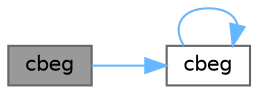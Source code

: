 digraph "cbeg"
{
 // LATEX_PDF_SIZE
  bgcolor="transparent";
  edge [fontname=Helvetica,fontsize=10,labelfontname=Helvetica,labelfontsize=10];
  node [fontname=Helvetica,fontsize=10,shape=box,height=0.2,width=0.4];
  rankdir="LR";
  Node1 [id="Node000001",label="cbeg",height=0.2,width=0.4,color="gray40", fillcolor="grey60", style="filled", fontcolor="black",tooltip=" "];
  Node1 -> Node2 [id="edge1_Node000001_Node000002",color="steelblue1",style="solid",tooltip=" "];
  Node2 [id="Node000002",label="cbeg",height=0.2,width=0.4,color="grey40", fillcolor="white", style="filled",URL="$cblat2_8f.html#ac8e8c650d960978e6d32811fae81ef31",tooltip=" "];
  Node2 -> Node2 [id="edge2_Node000002_Node000002",color="steelblue1",style="solid",tooltip=" "];
}
